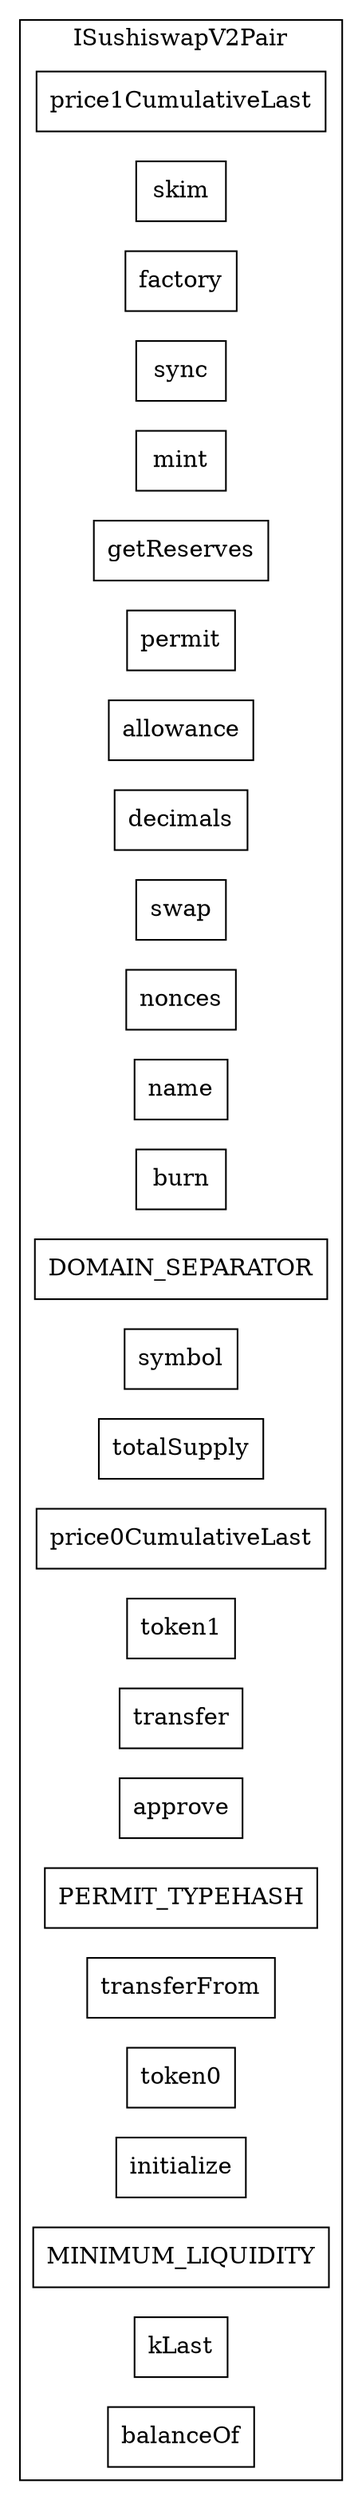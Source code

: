 strict digraph {
rankdir="LR"
node [shape=box]
subgraph cluster_241_ISushiswapV2Pair {
label = "ISushiswapV2Pair"
"241_price1CumulativeLast" [label="price1CumulativeLast"]
"241_skim" [label="skim"]
"241_factory" [label="factory"]
"241_sync" [label="sync"]
"241_mint" [label="mint"]
"241_getReserves" [label="getReserves"]
"241_permit" [label="permit"]
"241_allowance" [label="allowance"]
"241_decimals" [label="decimals"]
"241_swap" [label="swap"]
"241_nonces" [label="nonces"]
"241_name" [label="name"]
"241_burn" [label="burn"]
"241_DOMAIN_SEPARATOR" [label="DOMAIN_SEPARATOR"]
"241_symbol" [label="symbol"]
"241_totalSupply" [label="totalSupply"]
"241_price0CumulativeLast" [label="price0CumulativeLast"]
"241_token1" [label="token1"]
"241_transfer" [label="transfer"]
"241_approve" [label="approve"]
"241_PERMIT_TYPEHASH" [label="PERMIT_TYPEHASH"]
"241_transferFrom" [label="transferFrom"]
"241_token0" [label="token0"]
"241_initialize" [label="initialize"]
"241_MINIMUM_LIQUIDITY" [label="MINIMUM_LIQUIDITY"]
"241_kLast" [label="kLast"]
"241_balanceOf" [label="balanceOf"]
}subgraph cluster_solidity {
label = "[Solidity]"
}
}